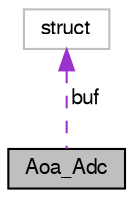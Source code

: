 digraph "Aoa_Adc"
{
  edge [fontname="FreeSans",fontsize="10",labelfontname="FreeSans",labelfontsize="10"];
  node [fontname="FreeSans",fontsize="10",shape=record];
  Node1 [label="Aoa_Adc",height=0.2,width=0.4,color="black", fillcolor="grey75", style="filled", fontcolor="black"];
  Node2 -> Node1 [dir="back",color="darkorchid3",fontsize="10",style="dashed",label=" buf" ,fontname="FreeSans"];
  Node2 [label="struct",height=0.2,width=0.4,color="grey75", fillcolor="white", style="filled"];
}
